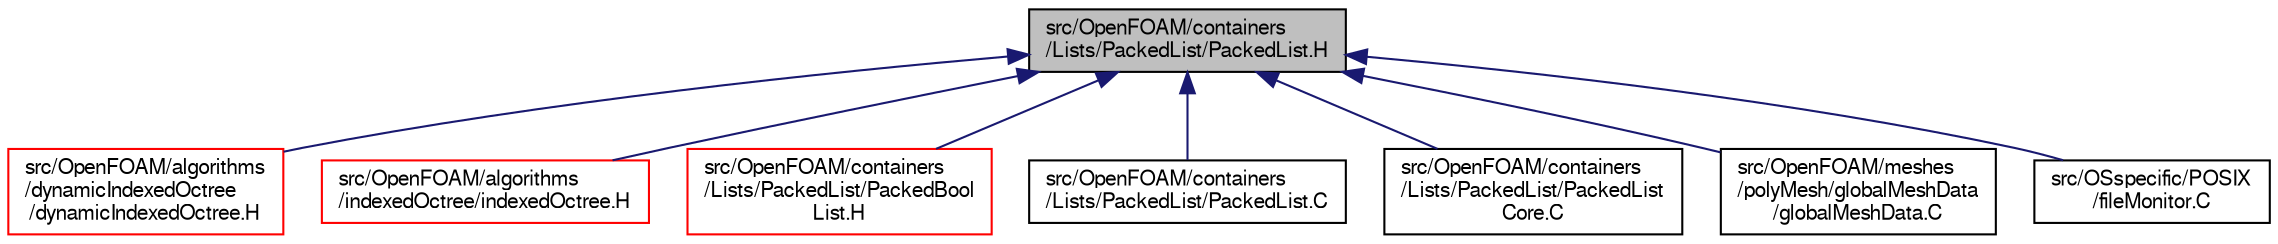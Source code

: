 digraph "src/OpenFOAM/containers/Lists/PackedList/PackedList.H"
{
  bgcolor="transparent";
  edge [fontname="FreeSans",fontsize="10",labelfontname="FreeSans",labelfontsize="10"];
  node [fontname="FreeSans",fontsize="10",shape=record];
  Node53 [label="src/OpenFOAM/containers\l/Lists/PackedList/PackedList.H",height=0.2,width=0.4,color="black", fillcolor="grey75", style="filled", fontcolor="black"];
  Node53 -> Node54 [dir="back",color="midnightblue",fontsize="10",style="solid",fontname="FreeSans"];
  Node54 [label="src/OpenFOAM/algorithms\l/dynamicIndexedOctree\l/dynamicIndexedOctree.H",height=0.2,width=0.4,color="red",URL="$a08372.html"];
  Node53 -> Node73 [dir="back",color="midnightblue",fontsize="10",style="solid",fontname="FreeSans"];
  Node73 [label="src/OpenFOAM/algorithms\l/indexedOctree/indexedOctree.H",height=0.2,width=0.4,color="red",URL="$a08387.html"];
  Node53 -> Node175 [dir="back",color="midnightblue",fontsize="10",style="solid",fontname="FreeSans"];
  Node175 [label="src/OpenFOAM/containers\l/Lists/PackedList/PackedBool\lList.H",height=0.2,width=0.4,color="red",URL="$a08696.html"];
  Node53 -> Node2686 [dir="back",color="midnightblue",fontsize="10",style="solid",fontname="FreeSans"];
  Node2686 [label="src/OpenFOAM/containers\l/Lists/PackedList/PackedList.C",height=0.2,width=0.4,color="black",URL="$a08702.html"];
  Node53 -> Node2687 [dir="back",color="midnightblue",fontsize="10",style="solid",fontname="FreeSans"];
  Node2687 [label="src/OpenFOAM/containers\l/Lists/PackedList/PackedList\lCore.C",height=0.2,width=0.4,color="black",URL="$a08708.html"];
  Node53 -> Node2520 [dir="back",color="midnightblue",fontsize="10",style="solid",fontname="FreeSans"];
  Node2520 [label="src/OpenFOAM/meshes\l/polyMesh/globalMeshData\l/globalMeshData.C",height=0.2,width=0.4,color="black",URL="$a11531.html"];
  Node53 -> Node2688 [dir="back",color="midnightblue",fontsize="10",style="solid",fontname="FreeSans"];
  Node2688 [label="src/OSspecific/POSIX\l/fileMonitor.C",height=0.2,width=0.4,color="black",URL="$a12893.html"];
}
